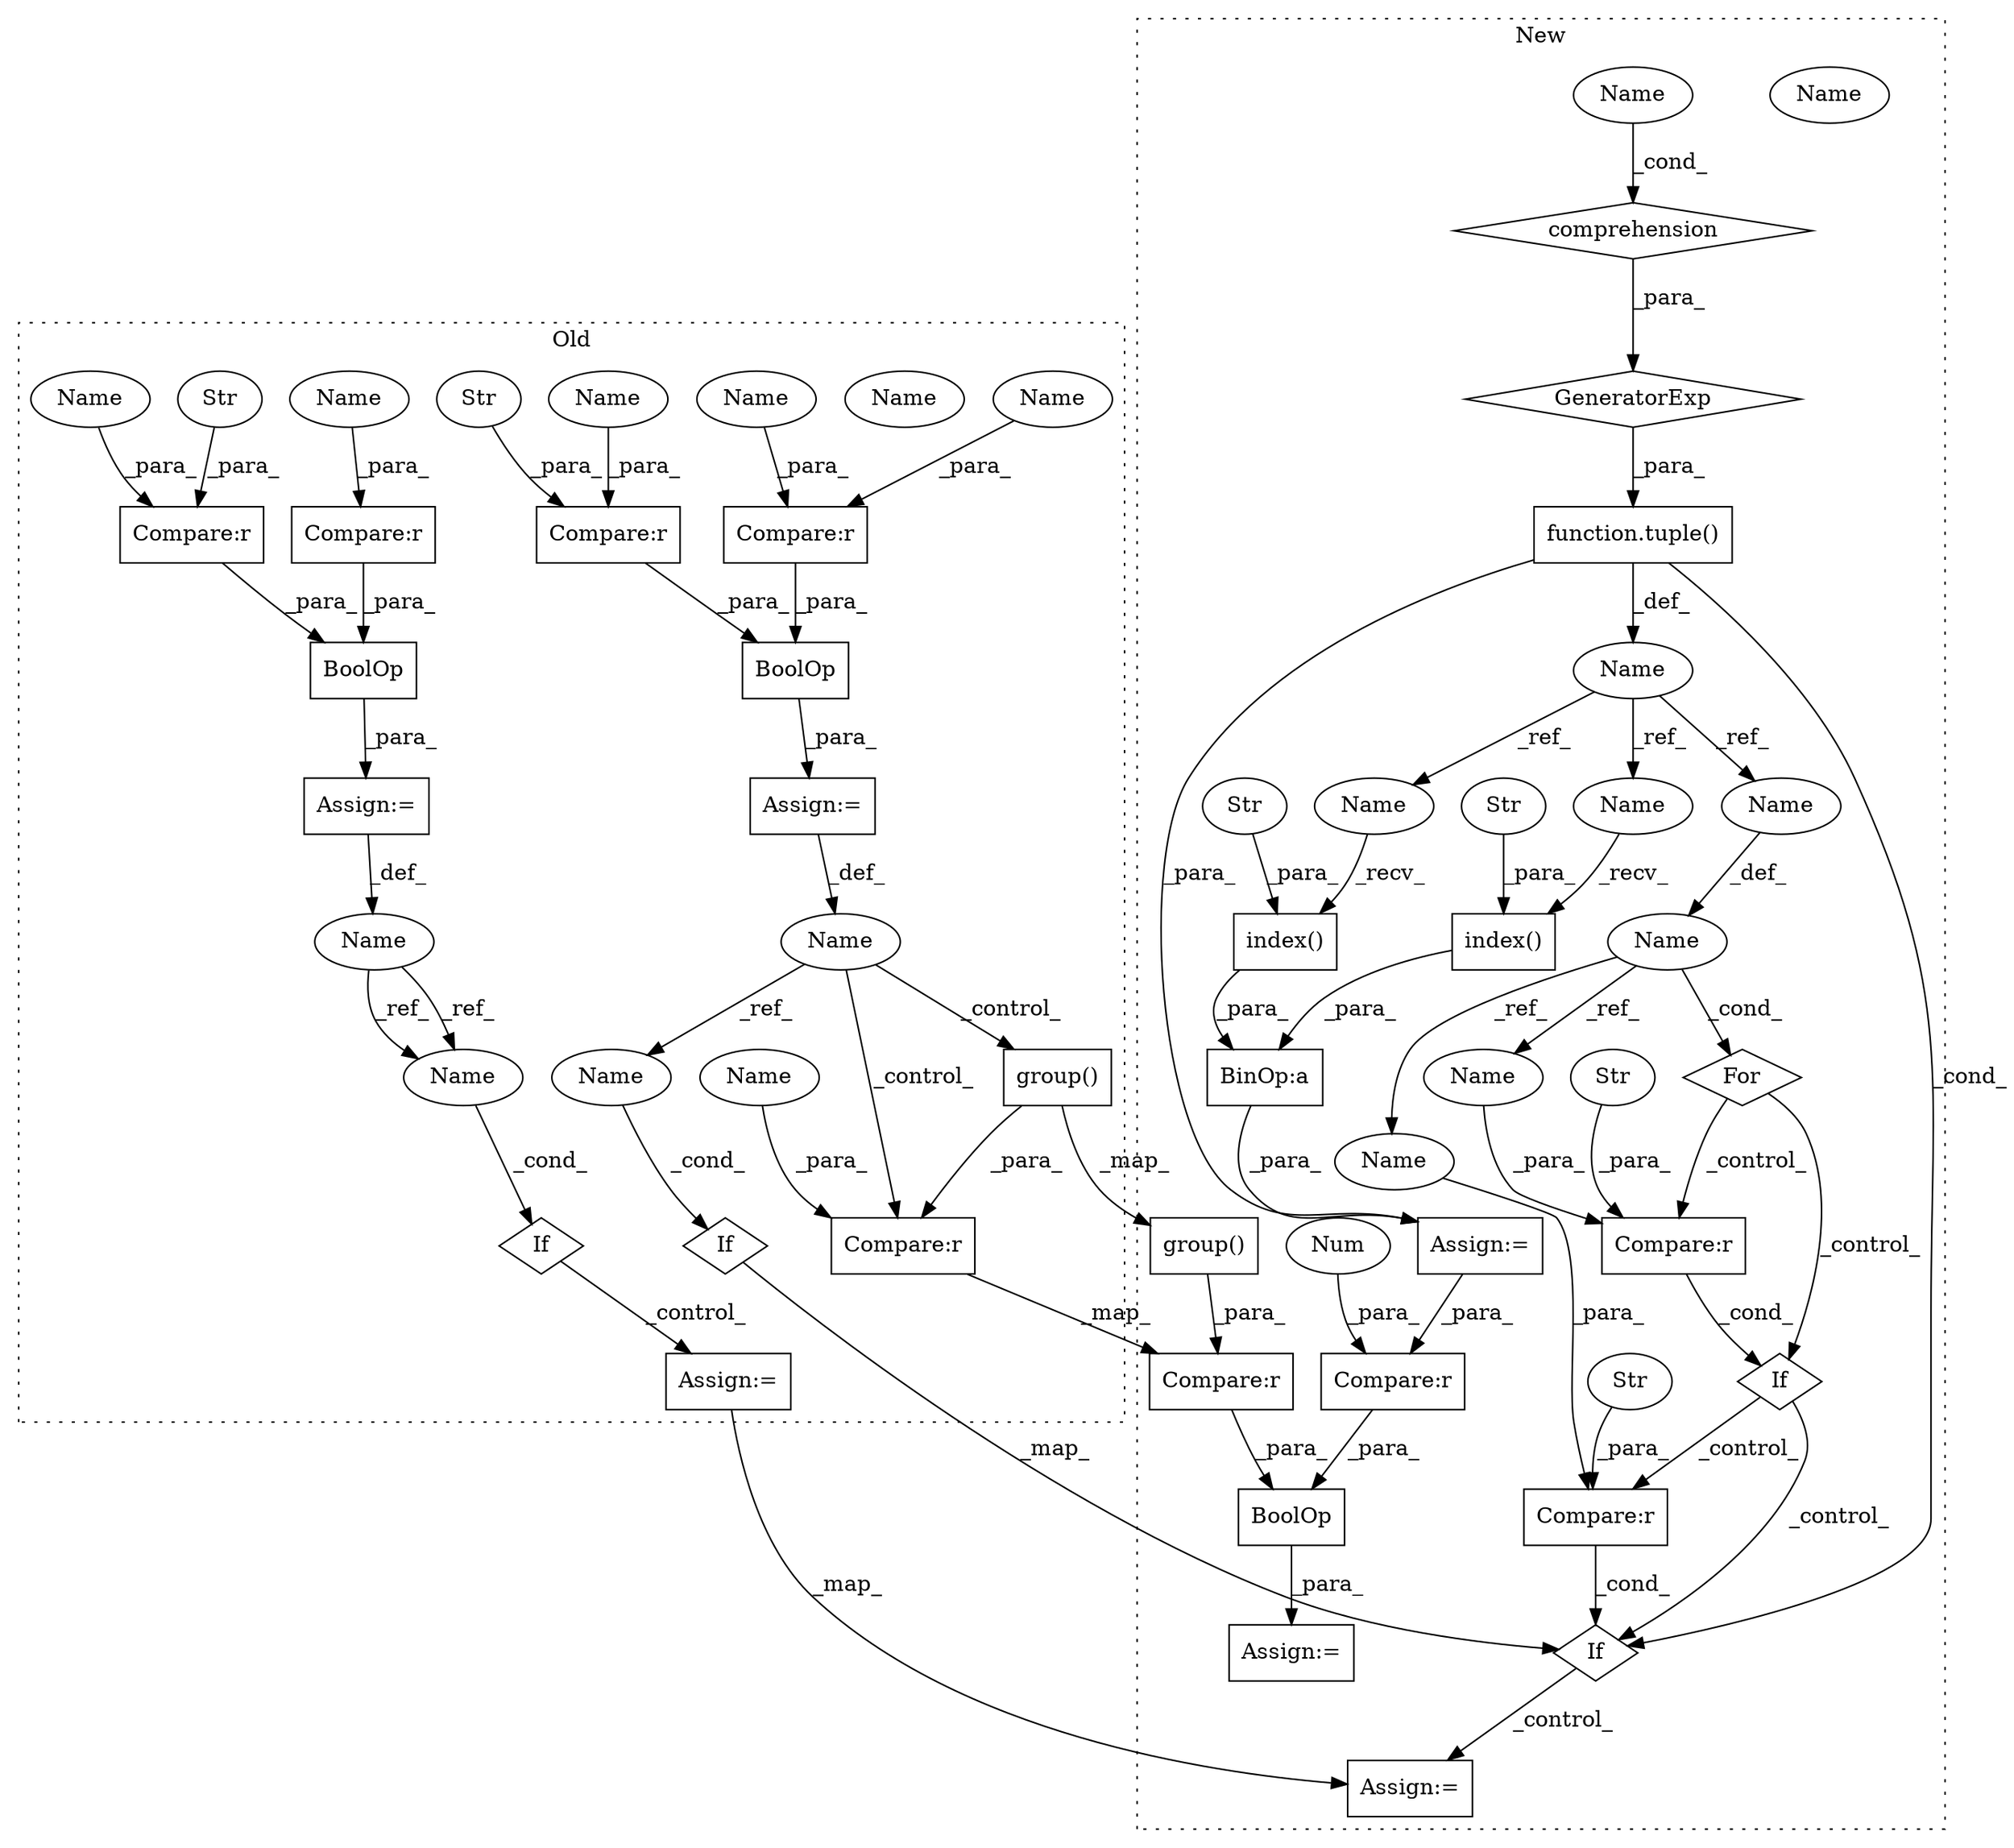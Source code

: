 digraph G {
subgraph cluster0 {
1 [label="BoolOp" a="72" s="1838" l="38" shape="box"];
3 [label="If" a="96" s="2320,2337" l="3,14" shape="diamond"];
4 [label="Compare:r" a="40" s="1857" l="19" shape="box"];
5 [label="Compare:r" a="40" s="1838" l="14" shape="box"];
8 [label="Str" a="66" s="1838" l="5" shape="ellipse"];
21 [label="Name" a="87" s="1821" l="14" shape="ellipse"];
22 [label="Assign:=" a="68" s="2359" l="3" shape="box"];
28 [label="Name" a="87" s="2323" l="14" shape="ellipse"];
30 [label="Compare:r" a="40" s="1792" l="20" shape="box"];
32 [label="If" a="96" s="2221,2239" l="3,14" shape="diamond"];
33 [label="Compare:r" a="40" s="1772" l="15" shape="box"];
34 [label="Str" a="66" s="1772" l="6" shape="ellipse"];
35 [label="Name" a="87" s="1754" l="15" shape="ellipse"];
36 [label="Compare:r" a="40" s="2059" l="31" shape="box"];
38 [label="BoolOp" a="72" s="1772" l="40" shape="box"];
40 [label="group()" a="75" s="2071,2089" l="12,1" shape="box"];
42 [label="Assign:=" a="68" s="1835" l="3" shape="box"];
44 [label="Assign:=" a="68" s="1769" l="3" shape="box"];
47 [label="Name" a="87" s="2323" l="14" shape="ellipse"];
48 [label="Name" a="87" s="2224" l="15" shape="ellipse"];
49 [label="Name" a="87" s="2059" l="8" shape="ellipse"];
50 [label="Name" a="87" s="1792" l="8" shape="ellipse"];
51 [label="Name" a="87" s="1872" l="4" shape="ellipse"];
52 [label="Name" a="87" s="1808" l="4" shape="ellipse"];
53 [label="Name" a="87" s="1782" l="5" shape="ellipse"];
54 [label="Name" a="87" s="1847" l="5" shape="ellipse"];
label = "Old";
style="dotted";
}
subgraph cluster1 {
2 [label="BoolOp" a="72" s="2034" l="36" shape="box"];
6 [label="Compare:r" a="40" s="2063" l="7" shape="box"];
7 [label="BinOp:a" a="82" s="1978" l="3" shape="box"];
9 [label="function.tuple()" a="75" s="1724,1731" l="6,39" shape="box"];
10 [label="If" a="96" s="2162,2182" l="3,18" shape="diamond"];
11 [label="index()" a="75" s="1981,2007" l="18,1" shape="box"];
12 [label="Str" a="66" s="1999" l="8" shape="ellipse"];
13 [label="index()" a="75" s="1953,1977" l="18,1" shape="box"];
14 [label="Str" a="66" s="1971" l="6" shape="ellipse"];
15 [label="For" a="107" s="2124,2148" l="4,14" shape="diamond"];
16 [label="Num" a="76" s="2069" l="1" shape="ellipse"];
17 [label="Compare:r" a="40" s="2165" l="17" shape="box"];
18 [label="Str" a="66" s="2174" l="8" shape="ellipse"];
19 [label="Compare:r" a="40" s="2306" l="15" shape="box"];
20 [label="Str" a="66" s="2315" l="6" shape="ellipse"];
23 [label="Assign:=" a="68" s="2439" l="3" shape="box"];
24 [label="GeneratorExp" a="55" s="1730" l="1" shape="diamond"];
25 [label="comprehension" a="45" s="1732" l="3" shape="diamond"];
26 [label="Name" a="87" s="1730" l="1" shape="ellipse"];
27 [label="Name" a="87" s="2128" l="5" shape="ellipse"];
29 [label="Name" a="87" s="1710" l="11" shape="ellipse"];
31 [label="If" a="96" s="2306,2321" l="0,18" shape="diamond"];
37 [label="Compare:r" a="40" s="2034" l="25" shape="box"];
39 [label="group()" a="75" s="2040,2058" l="12,1" shape="box"];
41 [label="Assign:=" a="68" s="1950" l="3" shape="box"];
43 [label="Assign:=" a="68" s="2031" l="3" shape="box"];
45 [label="Name" a="87" s="2165" l="5" shape="ellipse"];
46 [label="Name" a="87" s="2306" l="5" shape="ellipse"];
55 [label="Name" a="87" s="1730" l="1" shape="ellipse"];
56 [label="Name" a="87" s="1953" l="11" shape="ellipse"];
57 [label="Name" a="87" s="2137" l="11" shape="ellipse"];
58 [label="Name" a="87" s="1981" l="11" shape="ellipse"];
label = "New";
style="dotted";
}
1 -> 42 [label="_para_"];
2 -> 43 [label="_para_"];
3 -> 22 [label="_control_"];
4 -> 1 [label="_para_"];
5 -> 1 [label="_para_"];
6 -> 2 [label="_para_"];
7 -> 41 [label="_para_"];
8 -> 5 [label="_para_"];
9 -> 29 [label="_def_"];
9 -> 31 [label="_cond_"];
9 -> 41 [label="_para_"];
10 -> 19 [label="_control_"];
10 -> 31 [label="_control_"];
11 -> 7 [label="_para_"];
12 -> 11 [label="_para_"];
13 -> 7 [label="_para_"];
14 -> 13 [label="_para_"];
15 -> 10 [label="_control_"];
15 -> 17 [label="_control_"];
16 -> 6 [label="_para_"];
17 -> 10 [label="_cond_"];
18 -> 17 [label="_para_"];
19 -> 31 [label="_cond_"];
20 -> 19 [label="_para_"];
21 -> 47 [label="_ref_"];
21 -> 47 [label="_ref_"];
22 -> 23 [label="_map_"];
24 -> 9 [label="_para_"];
25 -> 24 [label="_para_"];
27 -> 45 [label="_ref_"];
27 -> 46 [label="_ref_"];
27 -> 15 [label="_cond_"];
29 -> 57 [label="_ref_"];
29 -> 56 [label="_ref_"];
29 -> 58 [label="_ref_"];
30 -> 38 [label="_para_"];
31 -> 23 [label="_control_"];
32 -> 31 [label="_map_"];
33 -> 38 [label="_para_"];
34 -> 33 [label="_para_"];
35 -> 36 [label="_control_"];
35 -> 48 [label="_ref_"];
35 -> 40 [label="_control_"];
36 -> 37 [label="_map_"];
37 -> 2 [label="_para_"];
38 -> 44 [label="_para_"];
39 -> 37 [label="_para_"];
40 -> 36 [label="_para_"];
40 -> 39 [label="_map_"];
41 -> 6 [label="_para_"];
42 -> 21 [label="_def_"];
44 -> 35 [label="_def_"];
45 -> 17 [label="_para_"];
46 -> 19 [label="_para_"];
47 -> 3 [label="_cond_"];
48 -> 32 [label="_cond_"];
49 -> 36 [label="_para_"];
50 -> 30 [label="_para_"];
51 -> 4 [label="_para_"];
52 -> 30 [label="_para_"];
53 -> 33 [label="_para_"];
54 -> 5 [label="_para_"];
55 -> 25 [label="_cond_"];
56 -> 13 [label="_recv_"];
57 -> 27 [label="_def_"];
58 -> 11 [label="_recv_"];
}